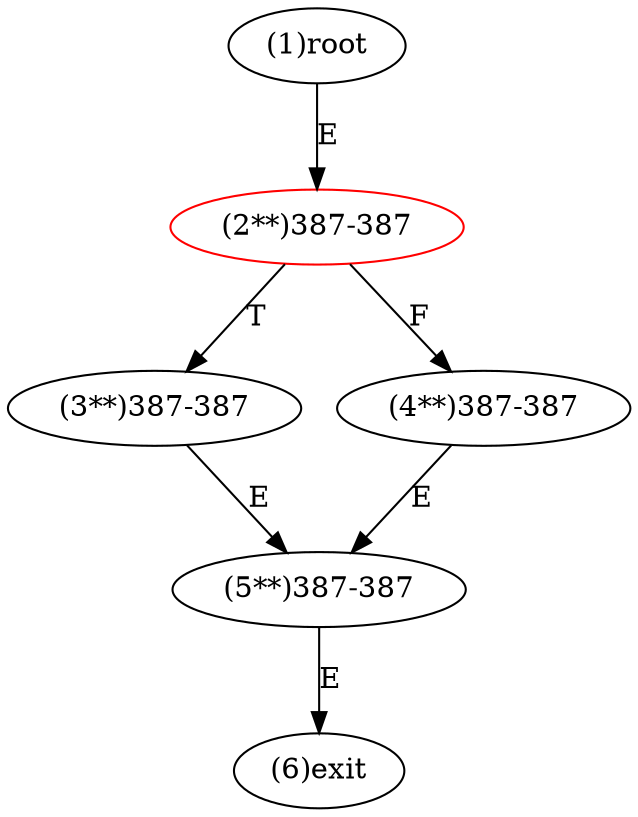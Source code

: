 digraph "" { 
1[ label="(1)root"];
2[ label="(2**)387-387",color=red];
3[ label="(3**)387-387"];
4[ label="(4**)387-387"];
5[ label="(5**)387-387"];
6[ label="(6)exit"];
1->2[ label="E"];
2->4[ label="F"];
2->3[ label="T"];
3->5[ label="E"];
4->5[ label="E"];
5->6[ label="E"];
}